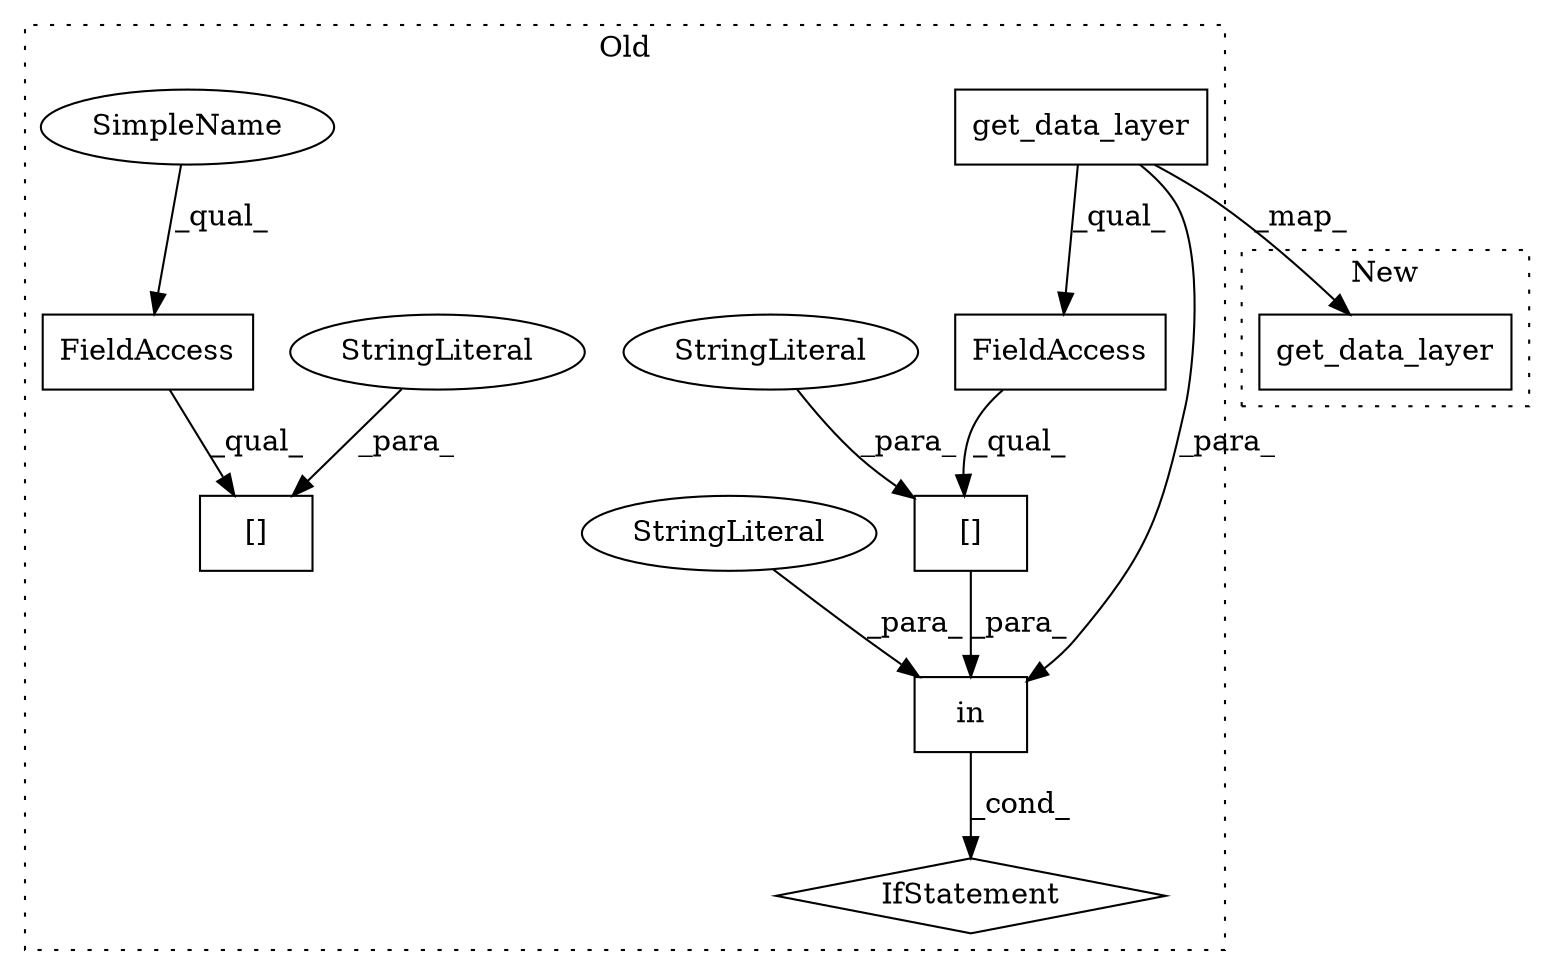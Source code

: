 digraph G {
subgraph cluster0 {
1 [label="get_data_layer" a="32" s="13842" l="16" shape="box"];
3 [label="FieldAccess" a="22" s="13837" l="28" shape="box"];
4 [label="[]" a="2" s="13837,13879" l="29,1" shape="box"];
5 [label="in" a="105" s="13822" l="58" shape="box"];
6 [label="StringLiteral" a="45" s="13866" l="13" shape="ellipse"];
7 [label="StringLiteral" a="45" s="13822" l="11" shape="ellipse"];
8 [label="FieldAccess" a="22" s="14154" l="11" shape="box"];
9 [label="[]" a="2" s="14154,14174" l="12,1" shape="box"];
10 [label="StringLiteral" a="45" s="14166" l="8" shape="ellipse"];
11 [label="IfStatement" a="25" s="13812,13880" l="10,2" shape="diamond"];
12 [label="SimpleName" a="42" s="14154" l="4" shape="ellipse"];
label = "Old";
style="dotted";
}
subgraph cluster1 {
2 [label="get_data_layer" a="32" s="13229" l="16" shape="box"];
label = "New";
style="dotted";
}
1 -> 3 [label="_qual_"];
1 -> 5 [label="_para_"];
1 -> 2 [label="_map_"];
3 -> 4 [label="_qual_"];
4 -> 5 [label="_para_"];
5 -> 11 [label="_cond_"];
6 -> 4 [label="_para_"];
7 -> 5 [label="_para_"];
8 -> 9 [label="_qual_"];
10 -> 9 [label="_para_"];
12 -> 8 [label="_qual_"];
}